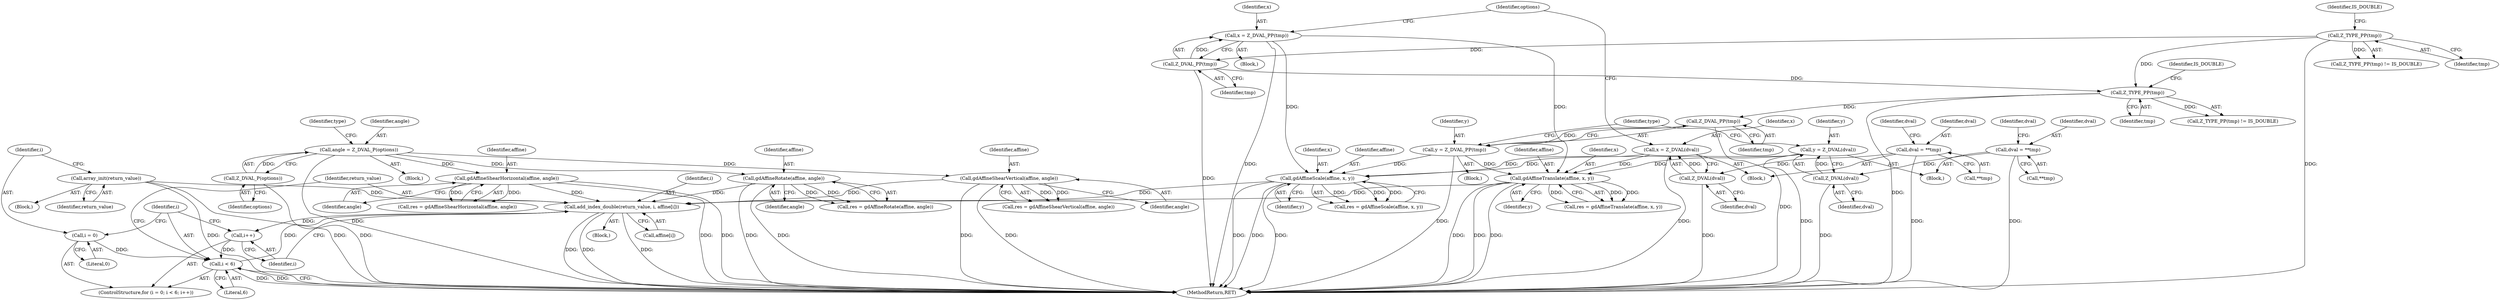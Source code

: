 digraph "0_php-src_2938329ce19cb8c4197dec146c3ec887c6f61d01_3@array" {
"1000303" [label="(Call,add_index_double(return_value, i, affine[i]))"];
"1000291" [label="(Call,array_init(return_value))"];
"1000297" [label="(Call,i < 6)"];
"1000300" [label="(Call,i++)"];
"1000303" [label="(Call,add_index_double(return_value, i, affine[i]))"];
"1000259" [label="(Call,gdAffineShearHorizontal(affine, angle))"];
"1000248" [label="(Call,angle = Z_DVAL_P(options))"];
"1000250" [label="(Call,Z_DVAL_P(options))"];
"1000235" [label="(Call,gdAffineScale(affine, x, y))"];
"1000168" [label="(Call,x = Z_DVAL_PP(tmp))"];
"1000170" [label="(Call,Z_DVAL_PP(tmp))"];
"1000146" [label="(Call,Z_TYPE_PP(tmp))"];
"1000162" [label="(Call,x = Z_DVAL(dval))"];
"1000164" [label="(Call,Z_DVAL(dval))"];
"1000151" [label="(Call,dval = **tmp)"];
"1000213" [label="(Call,y = Z_DVAL_PP(tmp))"];
"1000215" [label="(Call,Z_DVAL_PP(tmp))"];
"1000191" [label="(Call,Z_TYPE_PP(tmp))"];
"1000207" [label="(Call,y = Z_DVAL(dval))"];
"1000209" [label="(Call,Z_DVAL(dval))"];
"1000196" [label="(Call,dval = **tmp)"];
"1000227" [label="(Call,gdAffineTranslate(affine, x, y))"];
"1000277" [label="(Call,gdAffineRotate(affine, angle))"];
"1000270" [label="(Call,gdAffineShearVertical(affine, angle))"];
"1000294" [label="(Call,i = 0)"];
"1000249" [label="(Identifier,angle)"];
"1000197" [label="(Identifier,dval)"];
"1000268" [label="(Call,res = gdAffineShearVertical(affine, angle))"];
"1000151" [label="(Call,dval = **tmp)"];
"1000277" [label="(Call,gdAffineRotate(affine, angle))"];
"1000279" [label="(Identifier,angle)"];
"1000302" [label="(Block,)"];
"1000170" [label="(Call,Z_DVAL_PP(tmp))"];
"1000291" [label="(Call,array_init(return_value))"];
"1000235" [label="(Call,gdAffineScale(affine, x, y))"];
"1000243" [label="(Block,)"];
"1000179" [label="(Identifier,options)"];
"1000299" [label="(Literal,6)"];
"1000303" [label="(Call,add_index_double(return_value, i, affine[i]))"];
"1000237" [label="(Identifier,x)"];
"1000145" [label="(Call,Z_TYPE_PP(tmp) != IS_DOUBLE)"];
"1000163" [label="(Identifier,x)"];
"1000298" [label="(Identifier,i)"];
"1000251" [label="(Identifier,options)"];
"1000297" [label="(Call,i < 6)"];
"1000295" [label="(Identifier,i)"];
"1000167" [label="(Block,)"];
"1000194" [label="(Block,)"];
"1000196" [label="(Call,dval = **tmp)"];
"1000225" [label="(Call,res = gdAffineTranslate(affine, x, y))"];
"1000270" [label="(Call,gdAffineShearVertical(affine, angle))"];
"1000212" [label="(Block,)"];
"1000275" [label="(Call,res = gdAffineRotate(affine, angle))"];
"1000293" [label="(ControlStructure,for (i = 0; i < 6; i++))"];
"1000236" [label="(Identifier,affine)"];
"1000213" [label="(Call,y = Z_DVAL_PP(tmp))"];
"1000207" [label="(Call,y = Z_DVAL(dval))"];
"1000193" [label="(Identifier,IS_DOUBLE)"];
"1000278" [label="(Identifier,affine)"];
"1000230" [label="(Identifier,y)"];
"1000300" [label="(Call,i++)"];
"1000191" [label="(Call,Z_TYPE_PP(tmp))"];
"1000304" [label="(Identifier,return_value)"];
"1000190" [label="(Call,Z_TYPE_PP(tmp) != IS_DOUBLE)"];
"1000260" [label="(Identifier,affine)"];
"1000254" [label="(Identifier,type)"];
"1000147" [label="(Identifier,tmp)"];
"1000208" [label="(Identifier,y)"];
"1000168" [label="(Call,x = Z_DVAL_PP(tmp))"];
"1000301" [label="(Identifier,i)"];
"1000257" [label="(Call,res = gdAffineShearHorizontal(affine, angle))"];
"1000152" [label="(Identifier,dval)"];
"1000272" [label="(Identifier,angle)"];
"1000306" [label="(Call,affine[i])"];
"1000227" [label="(Call,gdAffineTranslate(affine, x, y))"];
"1000216" [label="(Identifier,tmp)"];
"1000294" [label="(Call,i = 0)"];
"1000149" [label="(Block,)"];
"1000238" [label="(Identifier,y)"];
"1000165" [label="(Identifier,dval)"];
"1000222" [label="(Identifier,type)"];
"1000259" [label="(Call,gdAffineShearHorizontal(affine, angle))"];
"1000192" [label="(Identifier,tmp)"];
"1000198" [label="(Call,**tmp)"];
"1000158" [label="(Identifier,dval)"];
"1000210" [label="(Identifier,dval)"];
"1000228" [label="(Identifier,affine)"];
"1000214" [label="(Identifier,y)"];
"1000261" [label="(Identifier,angle)"];
"1000203" [label="(Identifier,dval)"];
"1000271" [label="(Identifier,affine)"];
"1000233" [label="(Call,res = gdAffineScale(affine, x, y))"];
"1000209" [label="(Call,Z_DVAL(dval))"];
"1000296" [label="(Literal,0)"];
"1000250" [label="(Call,Z_DVAL_P(options))"];
"1000148" [label="(Identifier,IS_DOUBLE)"];
"1000171" [label="(Identifier,tmp)"];
"1000169" [label="(Identifier,x)"];
"1000164" [label="(Call,Z_DVAL(dval))"];
"1000248" [label="(Call,angle = Z_DVAL_P(options))"];
"1000162" [label="(Call,x = Z_DVAL(dval))"];
"1000146" [label="(Call,Z_TYPE_PP(tmp))"];
"1000309" [label="(MethodReturn,RET)"];
"1000215" [label="(Call,Z_DVAL_PP(tmp))"];
"1000229" [label="(Identifier,x)"];
"1000153" [label="(Call,**tmp)"];
"1000305" [label="(Identifier,i)"];
"1000292" [label="(Identifier,return_value)"];
"1000290" [label="(Block,)"];
"1000303" -> "1000302"  [label="AST: "];
"1000303" -> "1000306"  [label="CFG: "];
"1000304" -> "1000303"  [label="AST: "];
"1000305" -> "1000303"  [label="AST: "];
"1000306" -> "1000303"  [label="AST: "];
"1000301" -> "1000303"  [label="CFG: "];
"1000303" -> "1000309"  [label="DDG: "];
"1000303" -> "1000309"  [label="DDG: "];
"1000303" -> "1000309"  [label="DDG: "];
"1000303" -> "1000300"  [label="DDG: "];
"1000291" -> "1000303"  [label="DDG: "];
"1000297" -> "1000303"  [label="DDG: "];
"1000259" -> "1000303"  [label="DDG: "];
"1000235" -> "1000303"  [label="DDG: "];
"1000227" -> "1000303"  [label="DDG: "];
"1000277" -> "1000303"  [label="DDG: "];
"1000270" -> "1000303"  [label="DDG: "];
"1000291" -> "1000290"  [label="AST: "];
"1000291" -> "1000292"  [label="CFG: "];
"1000292" -> "1000291"  [label="AST: "];
"1000295" -> "1000291"  [label="CFG: "];
"1000291" -> "1000309"  [label="DDG: "];
"1000291" -> "1000309"  [label="DDG: "];
"1000297" -> "1000293"  [label="AST: "];
"1000297" -> "1000299"  [label="CFG: "];
"1000298" -> "1000297"  [label="AST: "];
"1000299" -> "1000297"  [label="AST: "];
"1000304" -> "1000297"  [label="CFG: "];
"1000309" -> "1000297"  [label="CFG: "];
"1000297" -> "1000309"  [label="DDG: "];
"1000297" -> "1000309"  [label="DDG: "];
"1000300" -> "1000297"  [label="DDG: "];
"1000294" -> "1000297"  [label="DDG: "];
"1000300" -> "1000293"  [label="AST: "];
"1000300" -> "1000301"  [label="CFG: "];
"1000301" -> "1000300"  [label="AST: "];
"1000298" -> "1000300"  [label="CFG: "];
"1000259" -> "1000257"  [label="AST: "];
"1000259" -> "1000261"  [label="CFG: "];
"1000260" -> "1000259"  [label="AST: "];
"1000261" -> "1000259"  [label="AST: "];
"1000257" -> "1000259"  [label="CFG: "];
"1000259" -> "1000309"  [label="DDG: "];
"1000259" -> "1000309"  [label="DDG: "];
"1000259" -> "1000257"  [label="DDG: "];
"1000259" -> "1000257"  [label="DDG: "];
"1000248" -> "1000259"  [label="DDG: "];
"1000248" -> "1000243"  [label="AST: "];
"1000248" -> "1000250"  [label="CFG: "];
"1000249" -> "1000248"  [label="AST: "];
"1000250" -> "1000248"  [label="AST: "];
"1000254" -> "1000248"  [label="CFG: "];
"1000248" -> "1000309"  [label="DDG: "];
"1000250" -> "1000248"  [label="DDG: "];
"1000248" -> "1000270"  [label="DDG: "];
"1000248" -> "1000277"  [label="DDG: "];
"1000250" -> "1000251"  [label="CFG: "];
"1000251" -> "1000250"  [label="AST: "];
"1000250" -> "1000309"  [label="DDG: "];
"1000235" -> "1000233"  [label="AST: "];
"1000235" -> "1000238"  [label="CFG: "];
"1000236" -> "1000235"  [label="AST: "];
"1000237" -> "1000235"  [label="AST: "];
"1000238" -> "1000235"  [label="AST: "];
"1000233" -> "1000235"  [label="CFG: "];
"1000235" -> "1000309"  [label="DDG: "];
"1000235" -> "1000309"  [label="DDG: "];
"1000235" -> "1000309"  [label="DDG: "];
"1000235" -> "1000233"  [label="DDG: "];
"1000235" -> "1000233"  [label="DDG: "];
"1000235" -> "1000233"  [label="DDG: "];
"1000168" -> "1000235"  [label="DDG: "];
"1000162" -> "1000235"  [label="DDG: "];
"1000213" -> "1000235"  [label="DDG: "];
"1000207" -> "1000235"  [label="DDG: "];
"1000168" -> "1000167"  [label="AST: "];
"1000168" -> "1000170"  [label="CFG: "];
"1000169" -> "1000168"  [label="AST: "];
"1000170" -> "1000168"  [label="AST: "];
"1000179" -> "1000168"  [label="CFG: "];
"1000168" -> "1000309"  [label="DDG: "];
"1000170" -> "1000168"  [label="DDG: "];
"1000168" -> "1000227"  [label="DDG: "];
"1000170" -> "1000171"  [label="CFG: "];
"1000171" -> "1000170"  [label="AST: "];
"1000170" -> "1000309"  [label="DDG: "];
"1000146" -> "1000170"  [label="DDG: "];
"1000170" -> "1000191"  [label="DDG: "];
"1000146" -> "1000145"  [label="AST: "];
"1000146" -> "1000147"  [label="CFG: "];
"1000147" -> "1000146"  [label="AST: "];
"1000148" -> "1000146"  [label="CFG: "];
"1000146" -> "1000309"  [label="DDG: "];
"1000146" -> "1000145"  [label="DDG: "];
"1000146" -> "1000191"  [label="DDG: "];
"1000162" -> "1000149"  [label="AST: "];
"1000162" -> "1000164"  [label="CFG: "];
"1000163" -> "1000162"  [label="AST: "];
"1000164" -> "1000162"  [label="AST: "];
"1000179" -> "1000162"  [label="CFG: "];
"1000162" -> "1000309"  [label="DDG: "];
"1000164" -> "1000162"  [label="DDG: "];
"1000162" -> "1000227"  [label="DDG: "];
"1000164" -> "1000165"  [label="CFG: "];
"1000165" -> "1000164"  [label="AST: "];
"1000164" -> "1000309"  [label="DDG: "];
"1000151" -> "1000164"  [label="DDG: "];
"1000151" -> "1000149"  [label="AST: "];
"1000151" -> "1000153"  [label="CFG: "];
"1000152" -> "1000151"  [label="AST: "];
"1000153" -> "1000151"  [label="AST: "];
"1000158" -> "1000151"  [label="CFG: "];
"1000151" -> "1000309"  [label="DDG: "];
"1000213" -> "1000212"  [label="AST: "];
"1000213" -> "1000215"  [label="CFG: "];
"1000214" -> "1000213"  [label="AST: "];
"1000215" -> "1000213"  [label="AST: "];
"1000222" -> "1000213"  [label="CFG: "];
"1000213" -> "1000309"  [label="DDG: "];
"1000215" -> "1000213"  [label="DDG: "];
"1000213" -> "1000227"  [label="DDG: "];
"1000215" -> "1000216"  [label="CFG: "];
"1000216" -> "1000215"  [label="AST: "];
"1000215" -> "1000309"  [label="DDG: "];
"1000191" -> "1000215"  [label="DDG: "];
"1000191" -> "1000190"  [label="AST: "];
"1000191" -> "1000192"  [label="CFG: "];
"1000192" -> "1000191"  [label="AST: "];
"1000193" -> "1000191"  [label="CFG: "];
"1000191" -> "1000309"  [label="DDG: "];
"1000191" -> "1000190"  [label="DDG: "];
"1000207" -> "1000194"  [label="AST: "];
"1000207" -> "1000209"  [label="CFG: "];
"1000208" -> "1000207"  [label="AST: "];
"1000209" -> "1000207"  [label="AST: "];
"1000222" -> "1000207"  [label="CFG: "];
"1000207" -> "1000309"  [label="DDG: "];
"1000209" -> "1000207"  [label="DDG: "];
"1000207" -> "1000227"  [label="DDG: "];
"1000209" -> "1000210"  [label="CFG: "];
"1000210" -> "1000209"  [label="AST: "];
"1000209" -> "1000309"  [label="DDG: "];
"1000196" -> "1000209"  [label="DDG: "];
"1000196" -> "1000194"  [label="AST: "];
"1000196" -> "1000198"  [label="CFG: "];
"1000197" -> "1000196"  [label="AST: "];
"1000198" -> "1000196"  [label="AST: "];
"1000203" -> "1000196"  [label="CFG: "];
"1000196" -> "1000309"  [label="DDG: "];
"1000227" -> "1000225"  [label="AST: "];
"1000227" -> "1000230"  [label="CFG: "];
"1000228" -> "1000227"  [label="AST: "];
"1000229" -> "1000227"  [label="AST: "];
"1000230" -> "1000227"  [label="AST: "];
"1000225" -> "1000227"  [label="CFG: "];
"1000227" -> "1000309"  [label="DDG: "];
"1000227" -> "1000309"  [label="DDG: "];
"1000227" -> "1000309"  [label="DDG: "];
"1000227" -> "1000225"  [label="DDG: "];
"1000227" -> "1000225"  [label="DDG: "];
"1000227" -> "1000225"  [label="DDG: "];
"1000277" -> "1000275"  [label="AST: "];
"1000277" -> "1000279"  [label="CFG: "];
"1000278" -> "1000277"  [label="AST: "];
"1000279" -> "1000277"  [label="AST: "];
"1000275" -> "1000277"  [label="CFG: "];
"1000277" -> "1000309"  [label="DDG: "];
"1000277" -> "1000309"  [label="DDG: "];
"1000277" -> "1000275"  [label="DDG: "];
"1000277" -> "1000275"  [label="DDG: "];
"1000270" -> "1000268"  [label="AST: "];
"1000270" -> "1000272"  [label="CFG: "];
"1000271" -> "1000270"  [label="AST: "];
"1000272" -> "1000270"  [label="AST: "];
"1000268" -> "1000270"  [label="CFG: "];
"1000270" -> "1000309"  [label="DDG: "];
"1000270" -> "1000309"  [label="DDG: "];
"1000270" -> "1000268"  [label="DDG: "];
"1000270" -> "1000268"  [label="DDG: "];
"1000294" -> "1000293"  [label="AST: "];
"1000294" -> "1000296"  [label="CFG: "];
"1000295" -> "1000294"  [label="AST: "];
"1000296" -> "1000294"  [label="AST: "];
"1000298" -> "1000294"  [label="CFG: "];
}
